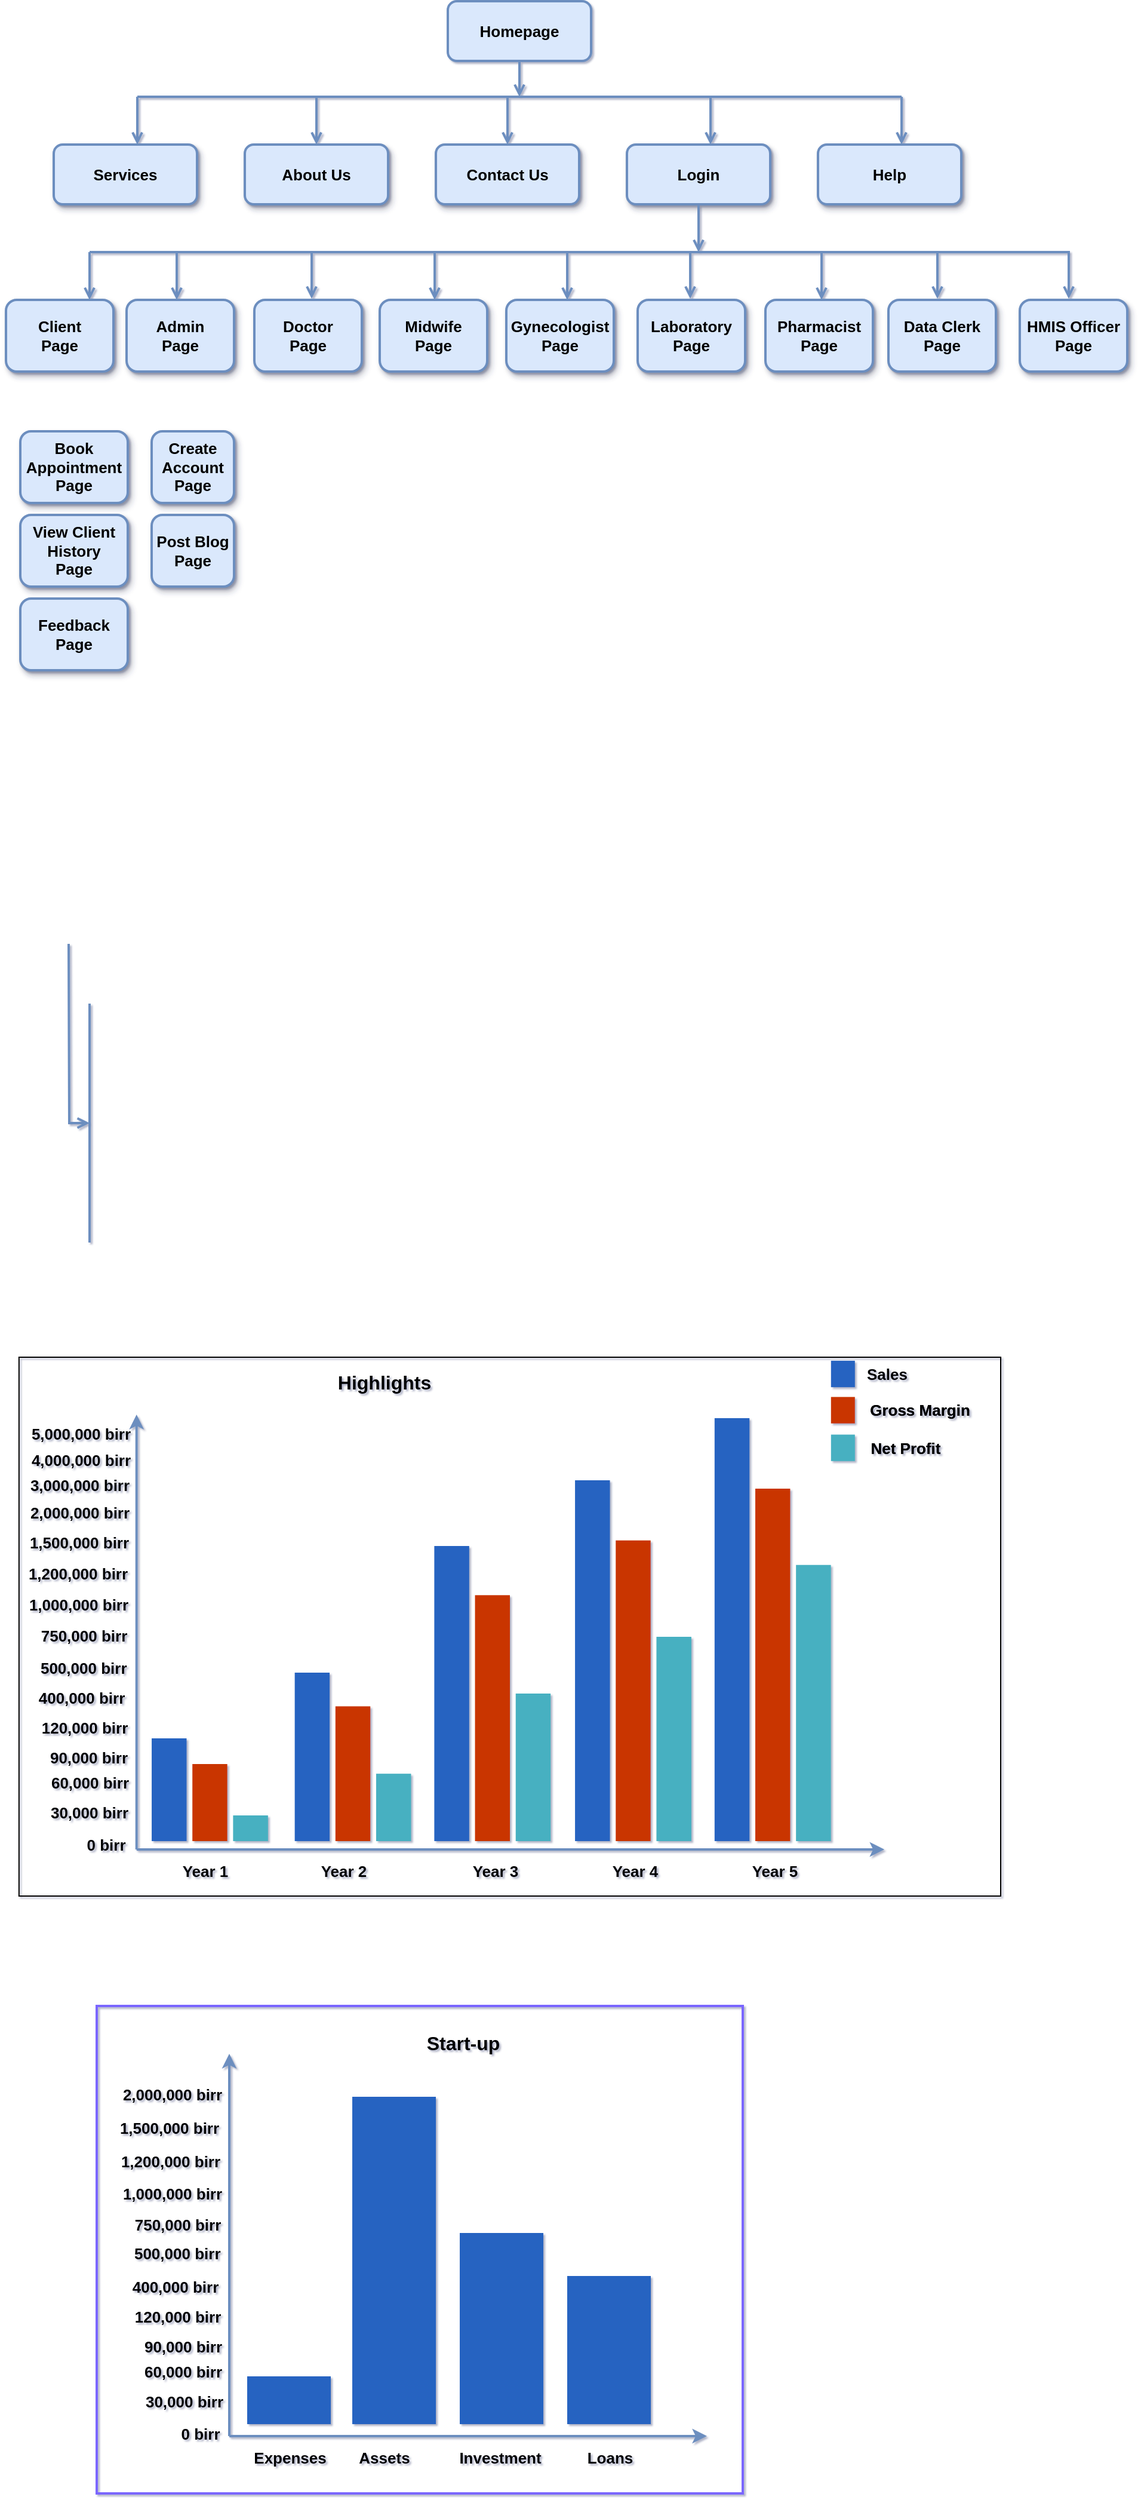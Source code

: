 <mxfile version="18.0.1" type="github">
  <diagram id="ThzIVCSQ_q952PgusPZi" name="Page-1">
    <mxGraphModel dx="1108" dy="474" grid="0" gridSize="10" guides="0" tooltips="1" connect="0" arrows="0" fold="1" page="1" pageScale="1" pageWidth="850" pageHeight="1100" background="none" math="0" shadow="1">
      <root>
        <mxCell id="0" />
        <mxCell id="1" parent="0" />
        <mxCell id="vm7sEMdp7V4cGfMIUsO3-1" value="Homepage" style="rounded=1;whiteSpace=wrap;html=1;fillColor=#dae8fc;strokeColor=#6c8ebf;glass=0;strokeWidth=2;fontSize=13;fontStyle=1" vertex="1" parent="1">
          <mxGeometry x="380" y="40" width="120" height="50" as="geometry" />
        </mxCell>
        <mxCell id="vm7sEMdp7V4cGfMIUsO3-2" value="Services" style="rounded=1;whiteSpace=wrap;html=1;fillColor=#dae8fc;strokeColor=#6c8ebf;glass=0;strokeWidth=2;perimeterSpacing=0;shadow=1;fontSize=13;fontStyle=1" vertex="1" parent="1">
          <mxGeometry x="50" y="160" width="120" height="50" as="geometry" />
        </mxCell>
        <mxCell id="vm7sEMdp7V4cGfMIUsO3-4" value="About Us" style="rounded=1;whiteSpace=wrap;html=1;fillColor=#dae8fc;strokeColor=#6c8ebf;glass=0;strokeWidth=2;perimeterSpacing=0;shadow=1;fontSize=13;fontStyle=1" vertex="1" parent="1">
          <mxGeometry x="210" y="160" width="120" height="50" as="geometry" />
        </mxCell>
        <mxCell id="vm7sEMdp7V4cGfMIUsO3-6" value="Contact Us" style="rounded=1;whiteSpace=wrap;html=1;fillColor=#dae8fc;strokeColor=#6c8ebf;glass=0;strokeWidth=2;perimeterSpacing=0;shadow=1;fontSize=13;fontStyle=1" vertex="1" parent="1">
          <mxGeometry x="370" y="160" width="120" height="50" as="geometry" />
        </mxCell>
        <mxCell id="vm7sEMdp7V4cGfMIUsO3-8" value="Login" style="rounded=1;whiteSpace=wrap;html=1;fillColor=#dae8fc;strokeColor=#6c8ebf;glass=0;strokeWidth=2;perimeterSpacing=0;shadow=1;fontSize=13;fontStyle=1" vertex="1" parent="1">
          <mxGeometry x="530" y="160" width="120" height="50" as="geometry" />
        </mxCell>
        <mxCell id="vm7sEMdp7V4cGfMIUsO3-10" value="Help" style="rounded=1;whiteSpace=wrap;html=1;fillColor=#dae8fc;strokeColor=#6c8ebf;glass=0;strokeWidth=2;perimeterSpacing=0;shadow=1;fontSize=13;fontStyle=1" vertex="1" parent="1">
          <mxGeometry x="690" y="160" width="120" height="50" as="geometry" />
        </mxCell>
        <mxCell id="vm7sEMdp7V4cGfMIUsO3-13" value="" style="endArrow=none;html=1;rounded=0;fillColor=#dae8fc;strokeColor=#6c8ebf;strokeWidth=2;fontSize=13;fontStyle=1" edge="1" parent="1">
          <mxGeometry width="50" height="50" relative="1" as="geometry">
            <mxPoint x="120" y="120" as="sourcePoint" />
            <mxPoint x="760" y="120" as="targetPoint" />
          </mxGeometry>
        </mxCell>
        <mxCell id="vm7sEMdp7V4cGfMIUsO3-14" value="" style="endArrow=open;html=1;rounded=0;strokeWidth=2;exitX=0.5;exitY=1;exitDx=0;exitDy=0;endFill=0;fillColor=#dae8fc;strokeColor=#6c8ebf;fontSize=13;fontStyle=1" edge="1" parent="1" source="vm7sEMdp7V4cGfMIUsO3-1">
          <mxGeometry width="50" height="50" relative="1" as="geometry">
            <mxPoint x="490" y="240" as="sourcePoint" />
            <mxPoint x="440" y="120" as="targetPoint" />
          </mxGeometry>
        </mxCell>
        <mxCell id="vm7sEMdp7V4cGfMIUsO3-15" value="" style="endArrow=open;html=1;rounded=0;strokeWidth=2;endFill=0;fillColor=#dae8fc;strokeColor=#6c8ebf;entryX=0.5;entryY=0;entryDx=0;entryDy=0;fontSize=13;fontStyle=1" edge="1" parent="1" target="vm7sEMdp7V4cGfMIUsO3-6">
          <mxGeometry width="50" height="50" relative="1" as="geometry">
            <mxPoint x="430" y="120" as="sourcePoint" />
            <mxPoint x="450" y="130" as="targetPoint" />
          </mxGeometry>
        </mxCell>
        <mxCell id="vm7sEMdp7V4cGfMIUsO3-16" value="" style="endArrow=open;html=1;rounded=0;strokeWidth=2;endFill=0;fillColor=#dae8fc;strokeColor=#6c8ebf;entryX=0.5;entryY=0;entryDx=0;entryDy=0;fontSize=13;fontStyle=1" edge="1" parent="1">
          <mxGeometry width="50" height="50" relative="1" as="geometry">
            <mxPoint x="600" y="120" as="sourcePoint" />
            <mxPoint x="600" y="160" as="targetPoint" />
          </mxGeometry>
        </mxCell>
        <mxCell id="vm7sEMdp7V4cGfMIUsO3-17" value="" style="endArrow=open;html=1;rounded=0;strokeWidth=2;endFill=0;fillColor=#dae8fc;strokeColor=#6c8ebf;entryX=0.5;entryY=0;entryDx=0;entryDy=0;fontSize=13;fontStyle=1" edge="1" parent="1">
          <mxGeometry width="50" height="50" relative="1" as="geometry">
            <mxPoint x="270" y="120" as="sourcePoint" />
            <mxPoint x="270" y="160" as="targetPoint" />
          </mxGeometry>
        </mxCell>
        <mxCell id="vm7sEMdp7V4cGfMIUsO3-18" value="" style="endArrow=open;html=1;rounded=0;strokeWidth=2;endFill=0;fillColor=#dae8fc;strokeColor=#6c8ebf;entryX=0.5;entryY=0;entryDx=0;entryDy=0;fontSize=13;fontStyle=1" edge="1" parent="1">
          <mxGeometry width="50" height="50" relative="1" as="geometry">
            <mxPoint x="120" y="120" as="sourcePoint" />
            <mxPoint x="120" y="160" as="targetPoint" />
          </mxGeometry>
        </mxCell>
        <mxCell id="vm7sEMdp7V4cGfMIUsO3-19" value="" style="endArrow=open;html=1;rounded=0;strokeWidth=2;endFill=0;fillColor=#dae8fc;strokeColor=#6c8ebf;entryX=0.5;entryY=0;entryDx=0;entryDy=0;fontSize=13;fontStyle=1" edge="1" parent="1">
          <mxGeometry width="50" height="50" relative="1" as="geometry">
            <mxPoint x="760" y="120" as="sourcePoint" />
            <mxPoint x="760" y="160" as="targetPoint" />
          </mxGeometry>
        </mxCell>
        <mxCell id="vm7sEMdp7V4cGfMIUsO3-20" value="&lt;div style=&quot;font-size: 13px;&quot;&gt;Client&lt;/div&gt;&lt;div style=&quot;font-size: 13px;&quot;&gt;Page&lt;br style=&quot;font-size: 13px;&quot;&gt;&lt;/div&gt;" style="rounded=1;whiteSpace=wrap;html=1;fillColor=#dae8fc;strokeColor=#6c8ebf;glass=0;strokeWidth=2;perimeterSpacing=0;shadow=1;fontSize=13;fontStyle=1" vertex="1" parent="1">
          <mxGeometry x="10" y="290" width="90" height="60" as="geometry" />
        </mxCell>
        <mxCell id="vm7sEMdp7V4cGfMIUsO3-21" value="&lt;div style=&quot;font-size: 13px;&quot;&gt;Admin&lt;/div&gt;&lt;div style=&quot;font-size: 13px;&quot;&gt;Page&lt;br style=&quot;font-size: 13px;&quot;&gt;&lt;/div&gt;" style="rounded=1;whiteSpace=wrap;html=1;fillColor=#dae8fc;strokeColor=#6c8ebf;glass=0;strokeWidth=2;perimeterSpacing=0;shadow=1;fontSize=13;fontStyle=1" vertex="1" parent="1">
          <mxGeometry x="111" y="290" width="90" height="60" as="geometry" />
        </mxCell>
        <mxCell id="vm7sEMdp7V4cGfMIUsO3-22" value="&lt;div style=&quot;font-size: 13px;&quot;&gt;Doctor&lt;/div&gt;&lt;div style=&quot;font-size: 13px;&quot;&gt;Page&lt;br style=&quot;font-size: 13px;&quot;&gt;&lt;/div&gt;" style="rounded=1;whiteSpace=wrap;html=1;fillColor=#dae8fc;strokeColor=#6c8ebf;glass=0;strokeWidth=2;perimeterSpacing=0;shadow=1;fontSize=13;fontStyle=1" vertex="1" parent="1">
          <mxGeometry x="218" y="290" width="90" height="60" as="geometry" />
        </mxCell>
        <mxCell id="vm7sEMdp7V4cGfMIUsO3-25" value="" style="endArrow=none;html=1;rounded=0;fillColor=#dae8fc;strokeColor=#6c8ebf;strokeWidth=2;fontSize=13;fontStyle=1" edge="1" parent="1">
          <mxGeometry width="50" height="50" relative="1" as="geometry">
            <mxPoint x="80" y="250" as="sourcePoint" />
            <mxPoint x="900" y="250" as="targetPoint" />
          </mxGeometry>
        </mxCell>
        <mxCell id="vm7sEMdp7V4cGfMIUsO3-28" value="" style="endArrow=open;html=1;rounded=0;strokeWidth=2;endFill=0;fillColor=#dae8fc;strokeColor=#6c8ebf;entryX=0.5;entryY=0;entryDx=0;entryDy=0;fontSize=13;fontStyle=1" edge="1" parent="1">
          <mxGeometry width="50" height="50" relative="1" as="geometry">
            <mxPoint x="153" y="250" as="sourcePoint" />
            <mxPoint x="153" y="290" as="targetPoint" />
          </mxGeometry>
        </mxCell>
        <mxCell id="vm7sEMdp7V4cGfMIUsO3-29" value="" style="endArrow=open;html=1;rounded=0;strokeWidth=2;endFill=0;fillColor=#dae8fc;strokeColor=#6c8ebf;entryX=0.5;entryY=0;entryDx=0;entryDy=0;fontSize=13;fontStyle=1" edge="1" parent="1">
          <mxGeometry width="50" height="50" relative="1" as="geometry">
            <mxPoint x="80" y="250" as="sourcePoint" />
            <mxPoint x="80" y="290" as="targetPoint" />
          </mxGeometry>
        </mxCell>
        <mxCell id="vm7sEMdp7V4cGfMIUsO3-31" value="" style="endArrow=open;html=1;rounded=0;strokeWidth=2;endFill=0;fillColor=#dae8fc;strokeColor=#6c8ebf;entryX=0.5;entryY=0;entryDx=0;entryDy=0;fontSize=13;fontStyle=1" edge="1" parent="1">
          <mxGeometry width="50" height="50" relative="1" as="geometry">
            <mxPoint x="590" y="210" as="sourcePoint" />
            <mxPoint x="590" y="250" as="targetPoint" />
          </mxGeometry>
        </mxCell>
        <mxCell id="vm7sEMdp7V4cGfMIUsO3-32" value="" style="endArrow=open;html=1;rounded=0;strokeWidth=2;endFill=0;fillColor=#dae8fc;strokeColor=#6c8ebf;entryX=0.5;entryY=0;entryDx=0;entryDy=0;fontSize=13;fontStyle=1" edge="1" parent="1">
          <mxGeometry width="50" height="50" relative="1" as="geometry">
            <mxPoint x="266" y="249" as="sourcePoint" />
            <mxPoint x="266" y="289" as="targetPoint" />
          </mxGeometry>
        </mxCell>
        <mxCell id="vm7sEMdp7V4cGfMIUsO3-39" value="&lt;div style=&quot;font-size: 13px;&quot;&gt;Midwife&lt;br style=&quot;font-size: 13px;&quot;&gt;&lt;/div&gt;&lt;div style=&quot;font-size: 13px;&quot;&gt;Page&lt;br style=&quot;font-size: 13px;&quot;&gt;&lt;/div&gt;" style="rounded=1;whiteSpace=wrap;html=1;fillColor=#dae8fc;strokeColor=#6c8ebf;glass=0;strokeWidth=2;perimeterSpacing=0;shadow=1;fontSize=13;fontStyle=1" vertex="1" parent="1">
          <mxGeometry x="323" y="290" width="90" height="60" as="geometry" />
        </mxCell>
        <mxCell id="vm7sEMdp7V4cGfMIUsO3-40" value="&lt;div style=&quot;font-size: 13px;&quot;&gt;Gynecologist&lt;/div&gt;&lt;div style=&quot;font-size: 13px;&quot;&gt;Page&lt;br style=&quot;font-size: 13px;&quot;&gt;&lt;/div&gt;" style="rounded=1;whiteSpace=wrap;html=1;fillColor=#dae8fc;strokeColor=#6c8ebf;glass=0;strokeWidth=2;perimeterSpacing=0;shadow=1;fontSize=13;fontStyle=1" vertex="1" parent="1">
          <mxGeometry x="429" y="290" width="90" height="60" as="geometry" />
        </mxCell>
        <mxCell id="vm7sEMdp7V4cGfMIUsO3-41" value="&lt;div style=&quot;font-size: 13px;&quot;&gt;Laboratory&lt;/div&gt;&lt;div style=&quot;font-size: 13px;&quot;&gt;Page&lt;br style=&quot;font-size: 13px;&quot;&gt;&lt;/div&gt;" style="rounded=1;whiteSpace=wrap;html=1;fillColor=#dae8fc;strokeColor=#6c8ebf;glass=0;strokeWidth=2;perimeterSpacing=0;shadow=1;fontSize=13;fontStyle=1" vertex="1" parent="1">
          <mxGeometry x="539" y="290" width="90" height="60" as="geometry" />
        </mxCell>
        <mxCell id="vm7sEMdp7V4cGfMIUsO3-42" value="" style="endArrow=open;html=1;rounded=0;strokeWidth=2;endFill=0;fillColor=#dae8fc;strokeColor=#6c8ebf;entryX=0.5;entryY=0;entryDx=0;entryDy=0;fontSize=13;fontStyle=1" edge="1" parent="1">
          <mxGeometry width="50" height="50" relative="1" as="geometry">
            <mxPoint x="480" y="250" as="sourcePoint" />
            <mxPoint x="480" y="290" as="targetPoint" />
          </mxGeometry>
        </mxCell>
        <mxCell id="vm7sEMdp7V4cGfMIUsO3-43" value="" style="endArrow=open;html=1;rounded=0;strokeWidth=2;endFill=0;fillColor=#dae8fc;strokeColor=#6c8ebf;entryX=0.5;entryY=0;entryDx=0;entryDy=0;fontSize=13;fontStyle=1" edge="1" parent="1">
          <mxGeometry width="50" height="50" relative="1" as="geometry">
            <mxPoint x="369" y="250" as="sourcePoint" />
            <mxPoint x="369" y="290" as="targetPoint" />
          </mxGeometry>
        </mxCell>
        <mxCell id="vm7sEMdp7V4cGfMIUsO3-44" value="" style="endArrow=open;html=1;rounded=0;strokeWidth=2;endFill=0;fillColor=#dae8fc;strokeColor=#6c8ebf;entryX=0.5;entryY=0;entryDx=0;entryDy=0;fontSize=13;fontStyle=1" edge="1" parent="1">
          <mxGeometry width="50" height="50" relative="1" as="geometry">
            <mxPoint x="583" y="249" as="sourcePoint" />
            <mxPoint x="583" y="289" as="targetPoint" />
          </mxGeometry>
        </mxCell>
        <mxCell id="vm7sEMdp7V4cGfMIUsO3-45" value="&lt;div style=&quot;font-size: 13px;&quot;&gt;Pharmacist&lt;/div&gt;&lt;div style=&quot;font-size: 13px;&quot;&gt;Page&lt;br style=&quot;font-size: 13px;&quot;&gt;&lt;/div&gt;" style="rounded=1;whiteSpace=wrap;html=1;fillColor=#dae8fc;strokeColor=#6c8ebf;glass=0;strokeWidth=2;perimeterSpacing=0;shadow=1;fontSize=13;fontStyle=1" vertex="1" parent="1">
          <mxGeometry x="646" y="290" width="90" height="60" as="geometry" />
        </mxCell>
        <mxCell id="vm7sEMdp7V4cGfMIUsO3-46" value="&lt;div style=&quot;font-size: 13px;&quot;&gt;Data Clerk&lt;br style=&quot;font-size: 13px;&quot;&gt;&lt;/div&gt;&lt;div style=&quot;font-size: 13px;&quot;&gt;Page&lt;br style=&quot;font-size: 13px;&quot;&gt;&lt;/div&gt;" style="rounded=1;whiteSpace=wrap;html=1;fillColor=#dae8fc;strokeColor=#6c8ebf;glass=0;strokeWidth=2;perimeterSpacing=0;shadow=1;fontSize=13;fontStyle=1" vertex="1" parent="1">
          <mxGeometry x="749" y="290" width="90" height="60" as="geometry" />
        </mxCell>
        <mxCell id="vm7sEMdp7V4cGfMIUsO3-47" value="" style="endArrow=open;html=1;rounded=0;strokeWidth=2;endFill=0;fillColor=#dae8fc;strokeColor=#6c8ebf;entryX=0.5;entryY=0;entryDx=0;entryDy=0;fontSize=13;fontStyle=1" edge="1" parent="1">
          <mxGeometry width="50" height="50" relative="1" as="geometry">
            <mxPoint x="693" y="250" as="sourcePoint" />
            <mxPoint x="693" y="290" as="targetPoint" />
          </mxGeometry>
        </mxCell>
        <mxCell id="vm7sEMdp7V4cGfMIUsO3-48" value="" style="endArrow=open;html=1;rounded=0;strokeWidth=2;endFill=0;fillColor=#dae8fc;strokeColor=#6c8ebf;entryX=0.5;entryY=0;entryDx=0;entryDy=0;fontSize=13;fontStyle=1" edge="1" parent="1">
          <mxGeometry width="50" height="50" relative="1" as="geometry">
            <mxPoint x="790" y="249" as="sourcePoint" />
            <mxPoint x="790" y="289" as="targetPoint" />
          </mxGeometry>
        </mxCell>
        <mxCell id="vm7sEMdp7V4cGfMIUsO3-50" value="&lt;div style=&quot;font-size: 13px;&quot;&gt;HMIS Officer&lt;br style=&quot;font-size: 13px;&quot;&gt;&lt;/div&gt;&lt;div style=&quot;font-size: 13px;&quot;&gt;Page&lt;br style=&quot;font-size: 13px;&quot;&gt;&lt;/div&gt;" style="rounded=1;whiteSpace=wrap;html=1;fillColor=#dae8fc;strokeColor=#6c8ebf;glass=0;strokeWidth=2;perimeterSpacing=0;shadow=1;fontSize=13;fontStyle=1" vertex="1" parent="1">
          <mxGeometry x="859" y="290" width="90" height="60" as="geometry" />
        </mxCell>
        <mxCell id="vm7sEMdp7V4cGfMIUsO3-51" value="" style="endArrow=open;html=1;rounded=0;strokeWidth=2;endFill=0;fillColor=#dae8fc;strokeColor=#6c8ebf;entryX=0.5;entryY=0;entryDx=0;entryDy=0;fontSize=13;fontStyle=1" edge="1" parent="1">
          <mxGeometry width="50" height="50" relative="1" as="geometry">
            <mxPoint x="900" y="249" as="sourcePoint" />
            <mxPoint x="900" y="289" as="targetPoint" />
          </mxGeometry>
        </mxCell>
        <mxCell id="vm7sEMdp7V4cGfMIUsO3-54" value="&lt;div style=&quot;font-size: 13px;&quot;&gt;Book Appointment&lt;br&gt;&lt;/div&gt;&lt;div style=&quot;font-size: 13px;&quot;&gt;Page&lt;br style=&quot;font-size: 13px;&quot;&gt;&lt;/div&gt;" style="rounded=1;whiteSpace=wrap;html=1;fillColor=#dae8fc;strokeColor=#6c8ebf;glass=0;strokeWidth=2;perimeterSpacing=0;shadow=1;fontSize=13;fontStyle=1" vertex="1" parent="1">
          <mxGeometry x="22" y="400" width="90" height="60" as="geometry" />
        </mxCell>
        <mxCell id="vm7sEMdp7V4cGfMIUsO3-57" value="&lt;div&gt;View Client History &lt;br&gt;&lt;/div&gt;&lt;div&gt;Page&lt;/div&gt;" style="rounded=1;whiteSpace=wrap;html=1;fillColor=#dae8fc;strokeColor=#6c8ebf;glass=0;strokeWidth=2;perimeterSpacing=0;shadow=1;fontSize=13;fontStyle=1" vertex="1" parent="1">
          <mxGeometry x="22" y="470" width="90" height="60" as="geometry" />
        </mxCell>
        <mxCell id="vm7sEMdp7V4cGfMIUsO3-58" value="&lt;div&gt;Feedback&lt;/div&gt;&lt;div&gt;Page&lt;br&gt;&lt;/div&gt;" style="rounded=1;whiteSpace=wrap;html=1;fillColor=#dae8fc;strokeColor=#6c8ebf;glass=0;strokeWidth=2;perimeterSpacing=0;shadow=1;fontSize=13;fontStyle=1" vertex="1" parent="1">
          <mxGeometry x="22" y="540" width="90" height="60" as="geometry" />
        </mxCell>
        <mxCell id="vm7sEMdp7V4cGfMIUsO3-60" value="Create Account Page" style="rounded=1;whiteSpace=wrap;html=1;fillColor=#dae8fc;strokeColor=#6c8ebf;glass=0;strokeWidth=2;perimeterSpacing=0;shadow=1;fontSize=13;fontStyle=1" vertex="1" parent="1">
          <mxGeometry x="132" y="400" width="69" height="60" as="geometry" />
        </mxCell>
        <mxCell id="vm7sEMdp7V4cGfMIUsO3-61" value="Post Blog Page" style="rounded=1;whiteSpace=wrap;html=1;fillColor=#dae8fc;strokeColor=#6c8ebf;glass=0;strokeWidth=2;perimeterSpacing=0;shadow=1;fontSize=13;fontStyle=1" vertex="1" parent="1">
          <mxGeometry x="132" y="470" width="69" height="60" as="geometry" />
        </mxCell>
        <mxCell id="vm7sEMdp7V4cGfMIUsO3-62" value="" style="group" vertex="1" connectable="0" parent="1">
          <mxGeometry x="63" y="879" width="17" height="200" as="geometry" />
        </mxCell>
        <mxCell id="vm7sEMdp7V4cGfMIUsO3-55" value="" style="endArrow=none;html=1;rounded=0;strokeWidth=2;fontSize=13;fontStyle=1;fillColor=#dae8fc;strokeColor=#6c8ebf;" edge="1" parent="vm7sEMdp7V4cGfMIUsO3-62">
          <mxGeometry width="50" height="50" relative="1" as="geometry">
            <mxPoint x="17" as="sourcePoint" />
            <mxPoint x="17" y="200" as="targetPoint" />
          </mxGeometry>
        </mxCell>
        <mxCell id="vm7sEMdp7V4cGfMIUsO3-56" value="" style="endArrow=open;html=1;rounded=0;strokeWidth=2;endFill=0;fillColor=#dae8fc;strokeColor=#6c8ebf;fontSize=13;fontStyle=1;exitX=0.25;exitY=1;exitDx=0;exitDy=0;" edge="1" parent="vm7sEMdp7V4cGfMIUsO3-62">
          <mxGeometry width="50" height="50" relative="1" as="geometry">
            <mxPoint x="-0.5" y="-50" as="sourcePoint" />
            <mxPoint x="17" y="100" as="targetPoint" />
            <Array as="points">
              <mxPoint y="100" />
            </Array>
          </mxGeometry>
        </mxCell>
        <mxCell id="vm7sEMdp7V4cGfMIUsO3-397" value="" style="group" vertex="1" connectable="0" parent="1">
          <mxGeometry x="86" y="1718" width="541" height="408" as="geometry" />
        </mxCell>
        <mxCell id="vm7sEMdp7V4cGfMIUsO3-347" value="" style="group" vertex="1" connectable="0" parent="vm7sEMdp7V4cGfMIUsO3-397">
          <mxGeometry x="51" y="40" width="460" height="353" as="geometry" />
        </mxCell>
        <mxCell id="vm7sEMdp7V4cGfMIUsO3-348" value="" style="group;strokeWidth=2;fontStyle=1" vertex="1" connectable="0" parent="vm7sEMdp7V4cGfMIUsO3-347">
          <mxGeometry x="60" width="400" height="320" as="geometry" />
        </mxCell>
        <mxCell id="vm7sEMdp7V4cGfMIUsO3-349" value="" style="endArrow=classic;html=1;rounded=0;fontSize=13;strokeWidth=2;fillColor=#dae8fc;strokeColor=#6c8ebf;endFill=1;fontStyle=1" edge="1" parent="vm7sEMdp7V4cGfMIUsO3-348">
          <mxGeometry width="50" height="50" relative="1" as="geometry">
            <mxPoint y="320" as="sourcePoint" />
            <mxPoint x="400" y="320" as="targetPoint" />
          </mxGeometry>
        </mxCell>
        <mxCell id="vm7sEMdp7V4cGfMIUsO3-350" value="" style="endArrow=classic;html=1;rounded=0;fontSize=13;strokeWidth=2;fillColor=#dae8fc;strokeColor=#6c8ebf;endFill=1;fontStyle=1" edge="1" parent="vm7sEMdp7V4cGfMIUsO3-348">
          <mxGeometry width="50" height="50" relative="1" as="geometry">
            <mxPoint y="320" as="sourcePoint" />
            <mxPoint as="targetPoint" />
          </mxGeometry>
        </mxCell>
        <mxCell id="vm7sEMdp7V4cGfMIUsO3-363" value="Expenses" style="text;html=1;strokeColor=none;fillColor=none;align=center;verticalAlign=middle;whiteSpace=wrap;rounded=0;shadow=0;glass=0;sketch=0;fontSize=13;strokeWidth=2;fontStyle=1" vertex="1" parent="vm7sEMdp7V4cGfMIUsO3-347">
          <mxGeometry x="81" y="323" width="60" height="30" as="geometry" />
        </mxCell>
        <mxCell id="vm7sEMdp7V4cGfMIUsO3-364" value="Investment" style="text;html=1;strokeColor=none;fillColor=none;align=center;verticalAlign=middle;whiteSpace=wrap;rounded=0;shadow=0;glass=0;sketch=0;fontSize=13;strokeWidth=2;fontStyle=1" vertex="1" parent="vm7sEMdp7V4cGfMIUsO3-347">
          <mxGeometry x="257" y="323" width="60" height="30" as="geometry" />
        </mxCell>
        <mxCell id="vm7sEMdp7V4cGfMIUsO3-365" value="Loans" style="text;html=1;strokeColor=none;fillColor=none;align=center;verticalAlign=middle;whiteSpace=wrap;rounded=0;shadow=0;glass=0;sketch=0;fontSize=13;strokeWidth=2;fontStyle=1" vertex="1" parent="vm7sEMdp7V4cGfMIUsO3-347">
          <mxGeometry x="349" y="323" width="60" height="30" as="geometry" />
        </mxCell>
        <mxCell id="vm7sEMdp7V4cGfMIUsO3-360" value="" style="fillColor=#2564C1;strokeColor=none;shadow=0;glass=0;sketch=0;fontSize=13;strokeWidth=2;fontStyle=1" vertex="1" parent="vm7sEMdp7V4cGfMIUsO3-347">
          <mxGeometry x="75" y="270" width="70" height="40" as="geometry" />
        </mxCell>
        <mxCell id="vm7sEMdp7V4cGfMIUsO3-356" value="" style="fillColor=#2564C1;strokeColor=none;shadow=0;glass=0;sketch=0;fontSize=13;strokeWidth=2;fontStyle=1" vertex="1" parent="vm7sEMdp7V4cGfMIUsO3-347">
          <mxGeometry x="163" y="36" width="70" height="274" as="geometry" />
        </mxCell>
        <mxCell id="vm7sEMdp7V4cGfMIUsO3-357" value="" style="fillColor=#2564C1;strokeColor=none;shadow=0;glass=0;sketch=0;fontSize=13;strokeWidth=2;fontStyle=1" vertex="1" parent="vm7sEMdp7V4cGfMIUsO3-347">
          <mxGeometry x="253" y="150" width="70" height="160" as="geometry" />
        </mxCell>
        <mxCell id="vm7sEMdp7V4cGfMIUsO3-352" value="" style="fillColor=#2564C1;strokeColor=none;shadow=0;glass=0;sketch=0;fontSize=13;strokeWidth=2;fontStyle=1" vertex="1" parent="vm7sEMdp7V4cGfMIUsO3-347">
          <mxGeometry x="343" y="186" width="70" height="124" as="geometry" />
        </mxCell>
        <mxCell id="vm7sEMdp7V4cGfMIUsO3-379" value="Start-up" style="text;html=1;strokeColor=none;fillColor=none;align=center;verticalAlign=middle;whiteSpace=wrap;rounded=0;shadow=0;glass=0;sketch=0;fontSize=16;fontStyle=1" vertex="1" parent="vm7sEMdp7V4cGfMIUsO3-397">
          <mxGeometry x="258" y="16" width="98" height="30" as="geometry" />
        </mxCell>
        <mxCell id="vm7sEMdp7V4cGfMIUsO3-380" value="Assets" style="text;html=1;strokeColor=none;fillColor=none;align=center;verticalAlign=middle;whiteSpace=wrap;rounded=0;shadow=0;glass=0;sketch=0;fontSize=13;strokeWidth=2;fontStyle=1" vertex="1" parent="vm7sEMdp7V4cGfMIUsO3-397">
          <mxGeometry x="211" y="363" width="60" height="30" as="geometry" />
        </mxCell>
        <mxCell id="vm7sEMdp7V4cGfMIUsO3-381" value="" style="rounded=0;whiteSpace=wrap;html=1;shadow=0;glass=0;sketch=0;fontSize=16;strokeColor=#7A66FF;strokeWidth=2;fillColor=none;gradientColor=none;" vertex="1" parent="vm7sEMdp7V4cGfMIUsO3-397">
          <mxGeometry width="541" height="408" as="geometry" />
        </mxCell>
        <mxCell id="vm7sEMdp7V4cGfMIUsO3-382" value="" style="group" vertex="1" connectable="0" parent="vm7sEMdp7V4cGfMIUsO3-397">
          <mxGeometry x="46" y="57" width="76" height="317" as="geometry" />
        </mxCell>
        <mxCell id="vm7sEMdp7V4cGfMIUsO3-383" value="0 birr" style="text;html=1;strokeColor=none;fillColor=none;align=center;verticalAlign=middle;whiteSpace=wrap;rounded=0;shadow=0;glass=0;sketch=0;fontSize=13;strokeWidth=2;fontStyle=1" vertex="1" parent="vm7sEMdp7V4cGfMIUsO3-382">
          <mxGeometry x="5.846" y="284.093" width="70.154" height="32.907" as="geometry" />
        </mxCell>
        <mxCell id="vm7sEMdp7V4cGfMIUsO3-384" value="30,000 birr" style="text;html=1;strokeColor=none;fillColor=none;align=center;verticalAlign=middle;whiteSpace=wrap;rounded=0;shadow=0;glass=0;sketch=0;fontSize=13;strokeWidth=2;fontStyle=1" vertex="1" parent="vm7sEMdp7V4cGfMIUsO3-382">
          <mxGeometry x="-16.369" y="257.77" width="86.523" height="32.91" as="geometry" />
        </mxCell>
        <mxCell id="vm7sEMdp7V4cGfMIUsO3-385" value="60,000 birr" style="text;html=1;strokeColor=none;fillColor=none;align=center;verticalAlign=middle;whiteSpace=wrap;rounded=0;shadow=0;glass=0;sketch=0;fontSize=13;strokeWidth=2;fontStyle=1" vertex="1" parent="vm7sEMdp7V4cGfMIUsO3-382">
          <mxGeometry x="-18.708" y="232.54" width="91.2" height="32.91" as="geometry" />
        </mxCell>
        <mxCell id="vm7sEMdp7V4cGfMIUsO3-386" value="90,000 birr" style="text;html=1;strokeColor=none;fillColor=none;align=center;verticalAlign=middle;whiteSpace=wrap;rounded=0;shadow=0;glass=0;sketch=0;fontSize=13;strokeWidth=2;fontStyle=1" vertex="1" parent="vm7sEMdp7V4cGfMIUsO3-382">
          <mxGeometry x="-23.385" y="211.7" width="99.385" height="32.91" as="geometry" />
        </mxCell>
        <mxCell id="vm7sEMdp7V4cGfMIUsO3-387" value="120,000 birr" style="text;html=1;strokeColor=none;fillColor=none;align=center;verticalAlign=middle;whiteSpace=wrap;rounded=0;shadow=0;glass=0;sketch=0;fontSize=13;strokeWidth=2;fontStyle=1" vertex="1" parent="vm7sEMdp7V4cGfMIUsO3-382">
          <mxGeometry x="-26.892" y="186.47" width="98.215" height="32.91" as="geometry" />
        </mxCell>
        <mxCell id="vm7sEMdp7V4cGfMIUsO3-388" value="400,000 birr" style="text;html=1;strokeColor=none;fillColor=none;align=center;verticalAlign=middle;whiteSpace=wrap;rounded=0;shadow=0;glass=0;sketch=0;fontSize=13;strokeWidth=2;fontStyle=1" vertex="1" parent="vm7sEMdp7V4cGfMIUsO3-382">
          <mxGeometry x="-31.569" y="161.24" width="104.062" height="32.91" as="geometry" />
        </mxCell>
        <mxCell id="vm7sEMdp7V4cGfMIUsO3-389" value="&amp;nbsp; 500,000 birr" style="text;html=1;strokeColor=none;fillColor=none;align=center;verticalAlign=middle;whiteSpace=wrap;rounded=0;shadow=0;glass=0;sketch=0;fontSize=13;strokeWidth=2;fontStyle=1" vertex="1" parent="vm7sEMdp7V4cGfMIUsO3-382">
          <mxGeometry x="-33.908" y="133.82" width="104.062" height="32.91" as="geometry" />
        </mxCell>
        <mxCell id="vm7sEMdp7V4cGfMIUsO3-390" value="750,000 birr" style="text;html=1;strokeColor=none;fillColor=none;align=center;verticalAlign=middle;whiteSpace=wrap;rounded=0;shadow=0;glass=0;sketch=0;fontSize=13;strokeWidth=2;fontStyle=1" vertex="1" parent="vm7sEMdp7V4cGfMIUsO3-382">
          <mxGeometry x="-25.723" y="109.69" width="95.877" height="32.91" as="geometry" />
        </mxCell>
        <mxCell id="vm7sEMdp7V4cGfMIUsO3-391" value="1,000,000 birr" style="text;html=1;strokeColor=none;fillColor=none;align=center;verticalAlign=middle;whiteSpace=wrap;rounded=0;shadow=0;glass=0;sketch=0;fontSize=13;strokeWidth=2;fontStyle=1" vertex="1" parent="vm7sEMdp7V4cGfMIUsO3-382">
          <mxGeometry x="-37.415" y="83.36" width="108.738" height="32.91" as="geometry" />
        </mxCell>
        <mxCell id="vm7sEMdp7V4cGfMIUsO3-392" value="1,200,000 birr" style="text;html=1;strokeColor=none;fillColor=none;align=center;verticalAlign=middle;whiteSpace=wrap;rounded=0;shadow=0;glass=0;sketch=0;fontSize=13;strokeWidth=2;fontStyle=1" vertex="1" parent="vm7sEMdp7V4cGfMIUsO3-382">
          <mxGeometry x="-38.585" y="56.13" width="109.908" height="32.91" as="geometry" />
        </mxCell>
        <mxCell id="vm7sEMdp7V4cGfMIUsO3-393" value="2,000,000 birr" style="text;html=1;strokeColor=none;fillColor=none;align=center;verticalAlign=middle;whiteSpace=wrap;rounded=0;shadow=0;glass=0;sketch=0;fontSize=13;strokeWidth=2;fontStyle=1" vertex="1" parent="vm7sEMdp7V4cGfMIUsO3-382">
          <mxGeometry x="-35.077" y="1" width="105.231" height="32.91" as="geometry" />
        </mxCell>
        <mxCell id="vm7sEMdp7V4cGfMIUsO3-394" value="1,500,000 birr" style="text;html=1;strokeColor=none;fillColor=none;align=center;verticalAlign=middle;whiteSpace=wrap;rounded=0;shadow=0;glass=0;sketch=0;fontSize=13;strokeWidth=2;fontStyle=1" vertex="1" parent="vm7sEMdp7V4cGfMIUsO3-382">
          <mxGeometry x="-40.923" y="28.52" width="112.246" height="32.91" as="geometry" />
        </mxCell>
        <mxCell id="vm7sEMdp7V4cGfMIUsO3-414" value="" style="group;strokeColor=default;" vertex="1" connectable="0" parent="1">
          <mxGeometry x="20.92" y="1175" width="822.08" height="451" as="geometry" />
        </mxCell>
        <mxCell id="vm7sEMdp7V4cGfMIUsO3-331" value="" style="group;strokeWidth=2;fontStyle=1" vertex="1" connectable="0" parent="vm7sEMdp7V4cGfMIUsO3-414">
          <mxGeometry x="678.911" y="-1" width="121.742" height="91.83" as="geometry" />
        </mxCell>
        <mxCell id="vm7sEMdp7V4cGfMIUsO3-318" value="" style="fillColor=#46B0C1;strokeColor=none;shadow=0;glass=0;sketch=0;fontSize=13;strokeWidth=2;rotation=90;fontStyle=1" vertex="1" parent="vm7sEMdp7V4cGfMIUsO3-331">
          <mxGeometry y="66.831" width="22.135" height="19.999" as="geometry" />
        </mxCell>
        <mxCell id="vm7sEMdp7V4cGfMIUsO3-316" value="" style="fillColor=#2564C1;strokeColor=none;shadow=0;glass=0;sketch=0;fontSize=13;strokeWidth=2;rotation=90;fontStyle=1" vertex="1" parent="vm7sEMdp7V4cGfMIUsO3-331">
          <mxGeometry y="5.0" width="22.135" height="19.999" as="geometry" />
        </mxCell>
        <mxCell id="vm7sEMdp7V4cGfMIUsO3-317" value="" style="fillColor=#C93600;strokeColor=none;shadow=0;glass=0;sketch=0;fontSize=13;strokeWidth=2;rotation=90;fontStyle=1" vertex="1" parent="vm7sEMdp7V4cGfMIUsO3-331">
          <mxGeometry y="35.332" width="22.135" height="19.999" as="geometry" />
        </mxCell>
        <mxCell id="vm7sEMdp7V4cGfMIUsO3-323" value="Sales" style="text;html=1;strokeColor=none;fillColor=none;align=center;verticalAlign=middle;whiteSpace=wrap;rounded=0;shadow=0;glass=0;sketch=0;fontSize=13;strokeWidth=2;fontStyle=1" vertex="1" parent="vm7sEMdp7V4cGfMIUsO3-331">
          <mxGeometry x="15.494" width="66.405" height="29.999" as="geometry" />
        </mxCell>
        <mxCell id="vm7sEMdp7V4cGfMIUsO3-324" value="Gross Margin" style="text;html=1;strokeColor=none;fillColor=none;align=center;verticalAlign=middle;whiteSpace=wrap;rounded=0;shadow=0;glass=0;sketch=0;fontSize=13;strokeWidth=2;fontStyle=1" vertex="1" parent="vm7sEMdp7V4cGfMIUsO3-331">
          <mxGeometry x="28.775" y="30.332" width="92.967" height="29.999" as="geometry" />
        </mxCell>
        <mxCell id="vm7sEMdp7V4cGfMIUsO3-325" value="Net Profit" style="text;html=1;strokeColor=none;fillColor=none;align=center;verticalAlign=middle;whiteSpace=wrap;rounded=0;shadow=0;glass=0;sketch=0;fontSize=13;strokeWidth=2;fontStyle=1" vertex="1" parent="vm7sEMdp7V4cGfMIUsO3-331">
          <mxGeometry x="25.455" y="61.831" width="77.472" height="29.999" as="geometry" />
        </mxCell>
        <mxCell id="vm7sEMdp7V4cGfMIUsO3-326" value="Net Profit" style="text;html=1;strokeColor=none;fillColor=none;align=center;verticalAlign=middle;whiteSpace=wrap;rounded=0;shadow=0;glass=0;sketch=0;fontSize=13;strokeWidth=2;fontStyle=1" vertex="1" parent="vm7sEMdp7V4cGfMIUsO3-331">
          <mxGeometry x="25.455" y="61.831" width="77.472" height="29.999" as="geometry" />
        </mxCell>
        <mxCell id="vm7sEMdp7V4cGfMIUsO3-327" value="Gross Margin" style="text;html=1;strokeColor=none;fillColor=none;align=center;verticalAlign=middle;whiteSpace=wrap;rounded=0;shadow=0;glass=0;sketch=0;fontSize=13;strokeWidth=2;fontStyle=1" vertex="1" parent="vm7sEMdp7V4cGfMIUsO3-331">
          <mxGeometry x="28.775" y="30.332" width="92.967" height="29.999" as="geometry" />
        </mxCell>
        <mxCell id="vm7sEMdp7V4cGfMIUsO3-345" value="Highlights" style="text;html=1;strokeColor=none;fillColor=none;align=center;verticalAlign=middle;whiteSpace=wrap;rounded=0;shadow=0;glass=0;sketch=0;fontSize=16;fontStyle=1" vertex="1" parent="vm7sEMdp7V4cGfMIUsO3-414">
          <mxGeometry x="276.674" y="6" width="58.436" height="30" as="geometry" />
        </mxCell>
        <mxCell id="vm7sEMdp7V4cGfMIUsO3-346" value="" style="group" vertex="1" connectable="0" parent="vm7sEMdp7V4cGfMIUsO3-414">
          <mxGeometry x="40.006" y="92" width="692.471" height="359" as="geometry" />
        </mxCell>
        <mxCell id="vm7sEMdp7V4cGfMIUsO3-320" value="" style="group;strokeWidth=2;fontStyle=1" vertex="1" connectable="0" parent="vm7sEMdp7V4cGfMIUsO3-346">
          <mxGeometry x="307.765" y="33" width="384.706" height="326" as="geometry" />
        </mxCell>
        <mxCell id="vm7sEMdp7V4cGfMIUsO3-400" value="" style="group" vertex="1" connectable="0" parent="vm7sEMdp7V4cGfMIUsO3-320">
          <mxGeometry y="33" width="97.394" height="247" as="geometry" />
        </mxCell>
        <mxCell id="vm7sEMdp7V4cGfMIUsO3-309" value="" style="fillColor=#2564C1;strokeColor=none;shadow=0;glass=0;sketch=0;fontSize=13;strokeWidth=2;fontStyle=1" vertex="1" parent="vm7sEMdp7V4cGfMIUsO3-400">
          <mxGeometry width="29.218" height="247" as="geometry" />
        </mxCell>
        <mxCell id="vm7sEMdp7V4cGfMIUsO3-310" value="" style="fillColor=#C93600;strokeColor=none;shadow=0;glass=0;sketch=0;fontSize=13;strokeWidth=2;fontStyle=1" vertex="1" parent="vm7sEMdp7V4cGfMIUsO3-400">
          <mxGeometry x="34.088" y="41.167" width="29.218" height="205.833" as="geometry" />
        </mxCell>
        <mxCell id="vm7sEMdp7V4cGfMIUsO3-311" value="" style="fillColor=#46B0C1;strokeColor=none;shadow=0;glass=0;sketch=0;fontSize=13;strokeWidth=2;fontStyle=1" vertex="1" parent="vm7sEMdp7V4cGfMIUsO3-400">
          <mxGeometry x="68.176" y="123.5" width="29.218" height="123.5" as="geometry" />
        </mxCell>
        <mxCell id="vm7sEMdp7V4cGfMIUsO3-321" value="" style="group;strokeWidth=2;fontStyle=1" vertex="1" connectable="0" parent="vm7sEMdp7V4cGfMIUsO3-346">
          <mxGeometry x="190.892" y="172" width="97.394" height="141" as="geometry" />
        </mxCell>
        <mxCell id="vm7sEMdp7V4cGfMIUsO3-306" value="" style="fillColor=#2564C1;strokeColor=none;shadow=0;glass=0;sketch=0;fontSize=13;strokeWidth=2;fontStyle=1" vertex="1" parent="vm7sEMdp7V4cGfMIUsO3-321">
          <mxGeometry width="29.218" height="141" as="geometry" />
        </mxCell>
        <mxCell id="vm7sEMdp7V4cGfMIUsO3-307" value="" style="fillColor=#C93600;strokeColor=none;shadow=0;glass=0;sketch=0;fontSize=13;strokeWidth=2;fontStyle=1" vertex="1" parent="vm7sEMdp7V4cGfMIUsO3-321">
          <mxGeometry x="34.088" y="28.2" width="29.218" height="112.8" as="geometry" />
        </mxCell>
        <mxCell id="vm7sEMdp7V4cGfMIUsO3-308" value="" style="fillColor=#46B0C1;strokeColor=none;shadow=0;glass=0;sketch=0;fontSize=13;strokeWidth=2;fontStyle=1" vertex="1" parent="vm7sEMdp7V4cGfMIUsO3-321">
          <mxGeometry x="68.176" y="84.6" width="29.218" height="56.4" as="geometry" />
        </mxCell>
        <mxCell id="vm7sEMdp7V4cGfMIUsO3-322" value="" style="group;strokeWidth=2;fontStyle=1" vertex="1" connectable="0" parent="vm7sEMdp7V4cGfMIUsO3-346">
          <mxGeometry x="71.098" y="227" width="97.394" height="86" as="geometry" />
        </mxCell>
        <mxCell id="vm7sEMdp7V4cGfMIUsO3-289" value="" style="fillColor=#2564C1;strokeColor=none;shadow=0;glass=0;sketch=0;fontSize=13;strokeWidth=2;fontStyle=1" vertex="1" parent="vm7sEMdp7V4cGfMIUsO3-322">
          <mxGeometry width="29.218" height="86" as="geometry" />
        </mxCell>
        <mxCell id="vm7sEMdp7V4cGfMIUsO3-292" value="" style="fillColor=#C93600;strokeColor=none;shadow=0;glass=0;sketch=0;fontSize=13;strokeWidth=2;fontStyle=1" vertex="1" parent="vm7sEMdp7V4cGfMIUsO3-322">
          <mxGeometry x="34.088" y="21.5" width="29.218" height="64.5" as="geometry" />
        </mxCell>
        <mxCell id="vm7sEMdp7V4cGfMIUsO3-295" value="" style="fillColor=#46B0C1;strokeColor=none;shadow=0;glass=0;sketch=0;fontSize=13;strokeWidth=2;fontStyle=1" vertex="1" parent="vm7sEMdp7V4cGfMIUsO3-322">
          <mxGeometry x="68.176" y="64.5" width="29.218" height="21.5" as="geometry" />
        </mxCell>
        <mxCell id="vm7sEMdp7V4cGfMIUsO3-328" value="Year 1" style="text;html=1;strokeColor=none;fillColor=none;align=center;verticalAlign=middle;whiteSpace=wrap;rounded=0;shadow=0;glass=0;sketch=0;fontSize=13;strokeWidth=2;fontStyle=1" vertex="1" parent="vm7sEMdp7V4cGfMIUsO3-346">
          <mxGeometry x="86.681" y="323" width="58.436" height="30" as="geometry" />
        </mxCell>
        <mxCell id="vm7sEMdp7V4cGfMIUsO3-329" value="Year 2" style="text;html=1;strokeColor=none;fillColor=none;align=center;verticalAlign=middle;whiteSpace=wrap;rounded=0;shadow=0;glass=0;sketch=0;fontSize=13;strokeWidth=2;fontStyle=1" vertex="1" parent="vm7sEMdp7V4cGfMIUsO3-346">
          <mxGeometry x="202.579" y="323" width="58.436" height="30" as="geometry" />
        </mxCell>
        <mxCell id="vm7sEMdp7V4cGfMIUsO3-330" value="Year 3" style="text;html=1;strokeColor=none;fillColor=none;align=center;verticalAlign=middle;whiteSpace=wrap;rounded=0;shadow=0;glass=0;sketch=0;fontSize=13;strokeWidth=2;fontStyle=1" vertex="1" parent="vm7sEMdp7V4cGfMIUsO3-346">
          <mxGeometry x="330.166" y="323" width="58.436" height="30" as="geometry" />
        </mxCell>
        <mxCell id="vm7sEMdp7V4cGfMIUsO3-344" value="" style="group" vertex="1" connectable="0" parent="vm7sEMdp7V4cGfMIUsO3-346">
          <mxGeometry x="-6.818" y="15" width="74.019" height="317" as="geometry" />
        </mxCell>
        <mxCell id="vm7sEMdp7V4cGfMIUsO3-332" value="0 birr" style="text;html=1;strokeColor=none;fillColor=none;align=center;verticalAlign=middle;whiteSpace=wrap;rounded=0;shadow=0;glass=0;sketch=0;fontSize=13;strokeWidth=2;fontStyle=1" vertex="1" parent="vm7sEMdp7V4cGfMIUsO3-344">
          <mxGeometry x="5.694" y="284.093" width="68.326" height="32.907" as="geometry" />
        </mxCell>
        <mxCell id="vm7sEMdp7V4cGfMIUsO3-333" value="30,000 birr" style="text;html=1;strokeColor=none;fillColor=none;align=center;verticalAlign=middle;whiteSpace=wrap;rounded=0;shadow=0;glass=0;sketch=0;fontSize=13;strokeWidth=2;fontStyle=1" vertex="1" parent="vm7sEMdp7V4cGfMIUsO3-344">
          <mxGeometry x="-15.943" y="257.77" width="84.268" height="32.91" as="geometry" />
        </mxCell>
        <mxCell id="vm7sEMdp7V4cGfMIUsO3-334" value="60,000 birr" style="text;html=1;strokeColor=none;fillColor=none;align=center;verticalAlign=middle;whiteSpace=wrap;rounded=0;shadow=0;glass=0;sketch=0;fontSize=13;strokeWidth=2;fontStyle=1" vertex="1" parent="vm7sEMdp7V4cGfMIUsO3-344">
          <mxGeometry x="-18.22" y="232.54" width="88.823" height="32.91" as="geometry" />
        </mxCell>
        <mxCell id="vm7sEMdp7V4cGfMIUsO3-335" value="90,000 birr" style="text;html=1;strokeColor=none;fillColor=none;align=center;verticalAlign=middle;whiteSpace=wrap;rounded=0;shadow=0;glass=0;sketch=0;fontSize=13;strokeWidth=2;fontStyle=1" vertex="1" parent="vm7sEMdp7V4cGfMIUsO3-344">
          <mxGeometry x="-22.775" y="211.7" width="96.795" height="32.91" as="geometry" />
        </mxCell>
        <mxCell id="vm7sEMdp7V4cGfMIUsO3-336" value="120,000 birr" style="text;html=1;strokeColor=none;fillColor=none;align=center;verticalAlign=middle;whiteSpace=wrap;rounded=0;shadow=0;glass=0;sketch=0;fontSize=13;strokeWidth=2;fontStyle=1" vertex="1" parent="vm7sEMdp7V4cGfMIUsO3-344">
          <mxGeometry x="-26.191" y="186.47" width="95.656" height="32.91" as="geometry" />
        </mxCell>
        <mxCell id="vm7sEMdp7V4cGfMIUsO3-337" value="400,000 birr" style="text;html=1;strokeColor=none;fillColor=none;align=center;verticalAlign=middle;whiteSpace=wrap;rounded=0;shadow=0;glass=0;sketch=0;fontSize=13;strokeWidth=2;fontStyle=1" vertex="1" parent="vm7sEMdp7V4cGfMIUsO3-344">
          <mxGeometry x="-30.747" y="161.24" width="101.35" height="32.91" as="geometry" />
        </mxCell>
        <mxCell id="vm7sEMdp7V4cGfMIUsO3-338" value="&amp;nbsp; 500,000 birr" style="text;html=1;strokeColor=none;fillColor=none;align=center;verticalAlign=middle;whiteSpace=wrap;rounded=0;shadow=0;glass=0;sketch=0;fontSize=13;strokeWidth=2;fontStyle=1" vertex="1" parent="vm7sEMdp7V4cGfMIUsO3-344">
          <mxGeometry x="-33.024" y="136.82" width="101.35" height="32.91" as="geometry" />
        </mxCell>
        <mxCell id="vm7sEMdp7V4cGfMIUsO3-339" value="750,000 birr" style="text;html=1;strokeColor=none;fillColor=none;align=center;verticalAlign=middle;whiteSpace=wrap;rounded=0;shadow=0;glass=0;sketch=0;fontSize=13;strokeWidth=2;fontStyle=1" vertex="1" parent="vm7sEMdp7V4cGfMIUsO3-344">
          <mxGeometry x="-25.053" y="109.69" width="93.378" height="32.91" as="geometry" />
        </mxCell>
        <mxCell id="vm7sEMdp7V4cGfMIUsO3-340" value="1,000,000 birr" style="text;html=1;strokeColor=none;fillColor=none;align=center;verticalAlign=middle;whiteSpace=wrap;rounded=0;shadow=0;glass=0;sketch=0;fontSize=13;strokeWidth=2;fontStyle=1" vertex="1" parent="vm7sEMdp7V4cGfMIUsO3-344">
          <mxGeometry x="-36.44" y="83.36" width="105.905" height="32.91" as="geometry" />
        </mxCell>
        <mxCell id="vm7sEMdp7V4cGfMIUsO3-341" value="1,200,000 birr" style="text;html=1;strokeColor=none;fillColor=none;align=center;verticalAlign=middle;whiteSpace=wrap;rounded=0;shadow=0;glass=0;sketch=0;fontSize=13;strokeWidth=2;fontStyle=1" vertex="1" parent="vm7sEMdp7V4cGfMIUsO3-344">
          <mxGeometry x="-37.579" y="57.13" width="107.043" height="32.91" as="geometry" />
        </mxCell>
        <mxCell id="vm7sEMdp7V4cGfMIUsO3-342" value="2,000,000 birr" style="text;html=1;strokeColor=none;fillColor=none;align=center;verticalAlign=middle;whiteSpace=wrap;rounded=0;shadow=0;glass=0;sketch=0;fontSize=13;strokeWidth=2;fontStyle=1" vertex="1" parent="vm7sEMdp7V4cGfMIUsO3-344">
          <mxGeometry x="-33.189" y="7" width="102.488" height="32.91" as="geometry" />
        </mxCell>
        <mxCell id="vm7sEMdp7V4cGfMIUsO3-343" value="1,500,000 birr" style="text;html=1;strokeColor=none;fillColor=none;align=center;verticalAlign=middle;whiteSpace=wrap;rounded=0;shadow=0;glass=0;sketch=0;fontSize=13;strokeWidth=2;fontStyle=1" vertex="1" parent="vm7sEMdp7V4cGfMIUsO3-344">
          <mxGeometry x="-36.935" y="31.52" width="109.321" height="32.91" as="geometry" />
        </mxCell>
        <mxCell id="vm7sEMdp7V4cGfMIUsO3-312" value="" style="endArrow=classic;html=1;rounded=0;fontSize=13;strokeWidth=2;fillColor=#dae8fc;strokeColor=#6c8ebf;endFill=1;fontStyle=1" edge="1" parent="vm7sEMdp7V4cGfMIUsO3-346">
          <mxGeometry width="50" height="50" relative="1" as="geometry">
            <mxPoint x="58.436" y="320" as="sourcePoint" />
            <mxPoint x="684.68" y="320" as="targetPoint" />
          </mxGeometry>
        </mxCell>
        <mxCell id="vm7sEMdp7V4cGfMIUsO3-313" value="" style="endArrow=classic;html=1;rounded=0;fontSize=13;strokeWidth=2;fillColor=#dae8fc;strokeColor=#6c8ebf;endFill=1;fontStyle=1" edge="1" parent="vm7sEMdp7V4cGfMIUsO3-346">
          <mxGeometry width="50" height="50" relative="1" as="geometry">
            <mxPoint x="58.436" y="320" as="sourcePoint" />
            <mxPoint x="58.436" y="-44" as="targetPoint" />
          </mxGeometry>
        </mxCell>
        <mxCell id="vm7sEMdp7V4cGfMIUsO3-401" value="" style="group" vertex="1" connectable="0" parent="vm7sEMdp7V4cGfMIUsO3-414">
          <mxGeometry x="465.618" y="103" width="97.394" height="302" as="geometry" />
        </mxCell>
        <mxCell id="vm7sEMdp7V4cGfMIUsO3-402" value="" style="fillColor=#2564C1;strokeColor=none;shadow=0;glass=0;sketch=0;fontSize=13;strokeWidth=2;fontStyle=1" vertex="1" parent="vm7sEMdp7V4cGfMIUsO3-401">
          <mxGeometry width="29.218" height="302" as="geometry" />
        </mxCell>
        <mxCell id="vm7sEMdp7V4cGfMIUsO3-403" value="" style="fillColor=#C93600;strokeColor=none;shadow=0;glass=0;sketch=0;fontSize=13;strokeWidth=2;fontStyle=1" vertex="1" parent="vm7sEMdp7V4cGfMIUsO3-401">
          <mxGeometry x="34.088" y="50.333" width="29.218" height="251.667" as="geometry" />
        </mxCell>
        <mxCell id="vm7sEMdp7V4cGfMIUsO3-404" value="" style="fillColor=#46B0C1;strokeColor=none;shadow=0;glass=0;sketch=0;fontSize=13;strokeWidth=2;fontStyle=1" vertex="1" parent="vm7sEMdp7V4cGfMIUsO3-401">
          <mxGeometry x="68.176" y="131" width="29.218" height="171" as="geometry" />
        </mxCell>
        <mxCell id="vm7sEMdp7V4cGfMIUsO3-405" value="" style="group" vertex="1" connectable="0" parent="vm7sEMdp7V4cGfMIUsO3-414">
          <mxGeometry x="582.491" y="51" width="97.394" height="354" as="geometry" />
        </mxCell>
        <mxCell id="vm7sEMdp7V4cGfMIUsO3-406" value="" style="fillColor=#2564C1;strokeColor=none;shadow=0;glass=0;sketch=0;fontSize=13;strokeWidth=2;fontStyle=1" vertex="1" parent="vm7sEMdp7V4cGfMIUsO3-405">
          <mxGeometry width="29.218" height="354" as="geometry" />
        </mxCell>
        <mxCell id="vm7sEMdp7V4cGfMIUsO3-407" value="" style="fillColor=#C93600;strokeColor=none;shadow=0;glass=0;sketch=0;fontSize=13;strokeWidth=2;fontStyle=1" vertex="1" parent="vm7sEMdp7V4cGfMIUsO3-405">
          <mxGeometry x="34.088" y="59.0" width="29.218" height="295" as="geometry" />
        </mxCell>
        <mxCell id="vm7sEMdp7V4cGfMIUsO3-408" value="" style="fillColor=#46B0C1;strokeColor=none;shadow=0;glass=0;sketch=0;fontSize=13;strokeWidth=2;fontStyle=1" vertex="1" parent="vm7sEMdp7V4cGfMIUsO3-405">
          <mxGeometry x="68.176" y="122.859" width="29.218" height="231.141" as="geometry" />
        </mxCell>
        <mxCell id="vm7sEMdp7V4cGfMIUsO3-409" value="3,000,000 birr" style="text;html=1;strokeColor=none;fillColor=none;align=center;verticalAlign=middle;whiteSpace=wrap;rounded=0;shadow=0;glass=0;sketch=0;fontSize=13;strokeWidth=2;fontStyle=1" vertex="1" parent="vm7sEMdp7V4cGfMIUsO3-414">
          <mxGeometry y="91" width="102.488" height="32.91" as="geometry" />
        </mxCell>
        <mxCell id="vm7sEMdp7V4cGfMIUsO3-410" value="4,000,000 birr" style="text;html=1;strokeColor=none;fillColor=none;align=center;verticalAlign=middle;whiteSpace=wrap;rounded=0;shadow=0;glass=0;sketch=0;fontSize=13;strokeWidth=2;fontStyle=1" vertex="1" parent="vm7sEMdp7V4cGfMIUsO3-414">
          <mxGeometry x="0.974" y="70" width="102.488" height="32.91" as="geometry" />
        </mxCell>
        <mxCell id="vm7sEMdp7V4cGfMIUsO3-411" value="5,000,000 birr" style="text;html=1;strokeColor=none;fillColor=none;align=center;verticalAlign=middle;whiteSpace=wrap;rounded=0;shadow=0;glass=0;sketch=0;fontSize=13;strokeWidth=2;fontStyle=1" vertex="1" parent="vm7sEMdp7V4cGfMIUsO3-414">
          <mxGeometry x="0.974" y="48" width="102.488" height="32.91" as="geometry" />
        </mxCell>
        <mxCell id="vm7sEMdp7V4cGfMIUsO3-412" value="Year 4" style="text;html=1;strokeColor=none;fillColor=none;align=center;verticalAlign=middle;whiteSpace=wrap;rounded=0;shadow=0;glass=0;sketch=0;fontSize=13;strokeWidth=2;fontStyle=1" vertex="1" parent="vm7sEMdp7V4cGfMIUsO3-414">
          <mxGeometry x="487.045" y="415" width="58.436" height="30" as="geometry" />
        </mxCell>
        <mxCell id="vm7sEMdp7V4cGfMIUsO3-413" value="Year 5" style="text;html=1;strokeColor=none;fillColor=none;align=center;verticalAlign=middle;whiteSpace=wrap;rounded=0;shadow=0;glass=0;sketch=0;fontSize=13;strokeWidth=2;fontStyle=1" vertex="1" parent="vm7sEMdp7V4cGfMIUsO3-414">
          <mxGeometry x="603.918" y="415" width="58.436" height="30" as="geometry" />
        </mxCell>
      </root>
    </mxGraphModel>
  </diagram>
</mxfile>
